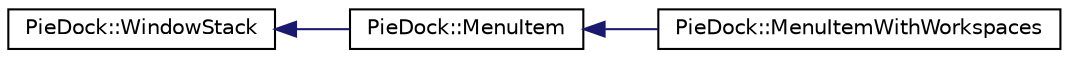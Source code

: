digraph "Graphical Class Hierarchy"
{
  edge [fontname="Helvetica",fontsize="10",labelfontname="Helvetica",labelfontsize="10"];
  node [fontname="Helvetica",fontsize="10",shape=record];
  rankdir="LR";
  Node1 [label="PieDock::WindowStack",height=0.2,width=0.4,color="black", fillcolor="white", style="filled",URL="$classPieDock_1_1WindowStack.html"];
  Node1 -> Node2 [dir="back",color="midnightblue",fontsize="10",style="solid",fontname="Helvetica"];
  Node2 [label="PieDock::MenuItem",height=0.2,width=0.4,color="black", fillcolor="white", style="filled",URL="$classPieDock_1_1MenuItem.html"];
  Node2 -> Node3 [dir="back",color="midnightblue",fontsize="10",style="solid",fontname="Helvetica"];
  Node3 [label="PieDock::MenuItemWithWorkspaces",height=0.2,width=0.4,color="black", fillcolor="white", style="filled",URL="$classPieDock_1_1MenuItemWithWorkspaces.html"];
}
